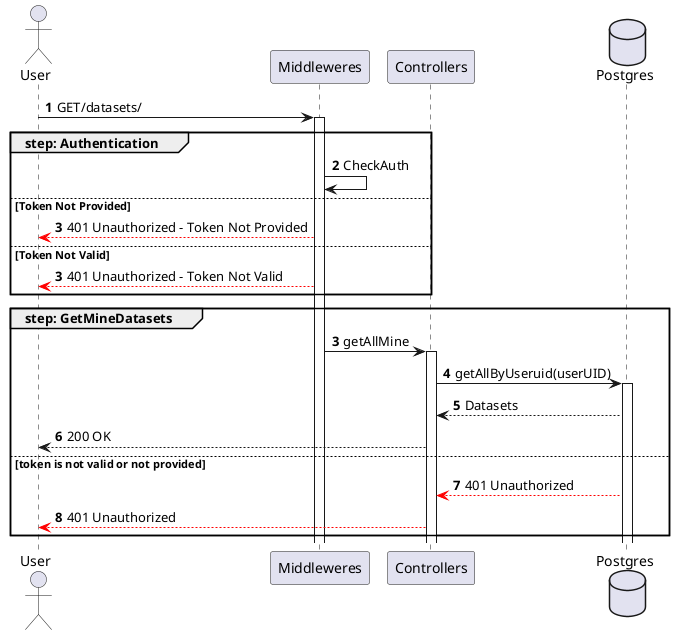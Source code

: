 @startuml

actor User

participant Middleweres
participant Controllers
database Postgres

autonumber 
User -> Middleweres ++: GET/datasets/
group step: Authentication
    Middleweres -> Middleweres : CheckAuth 
else Token Not Provided
    autonumber 3
    Middleweres --[#red]> User : 401 Unauthorized - Token Not Provided
else Token Not Valid  
    autonumber 3
    Middleweres --[#red]> User : 401 Unauthorized - Token Not Valid
end

group step: GetMineDatasets   
    autonumber 3
    Middleweres -> Controllers ++: getAllMine
    Controllers -> Postgres ++: getAllByUseruid(userUID)
    Postgres --> Controllers : Datasets
    Controllers --> User : 200 OK
else token is not valid or not provided
    Postgres --[#red]> Controllers : 401 Unauthorized
    Controllers --[#red]> User : 401 Unauthorized
end

@enduml
